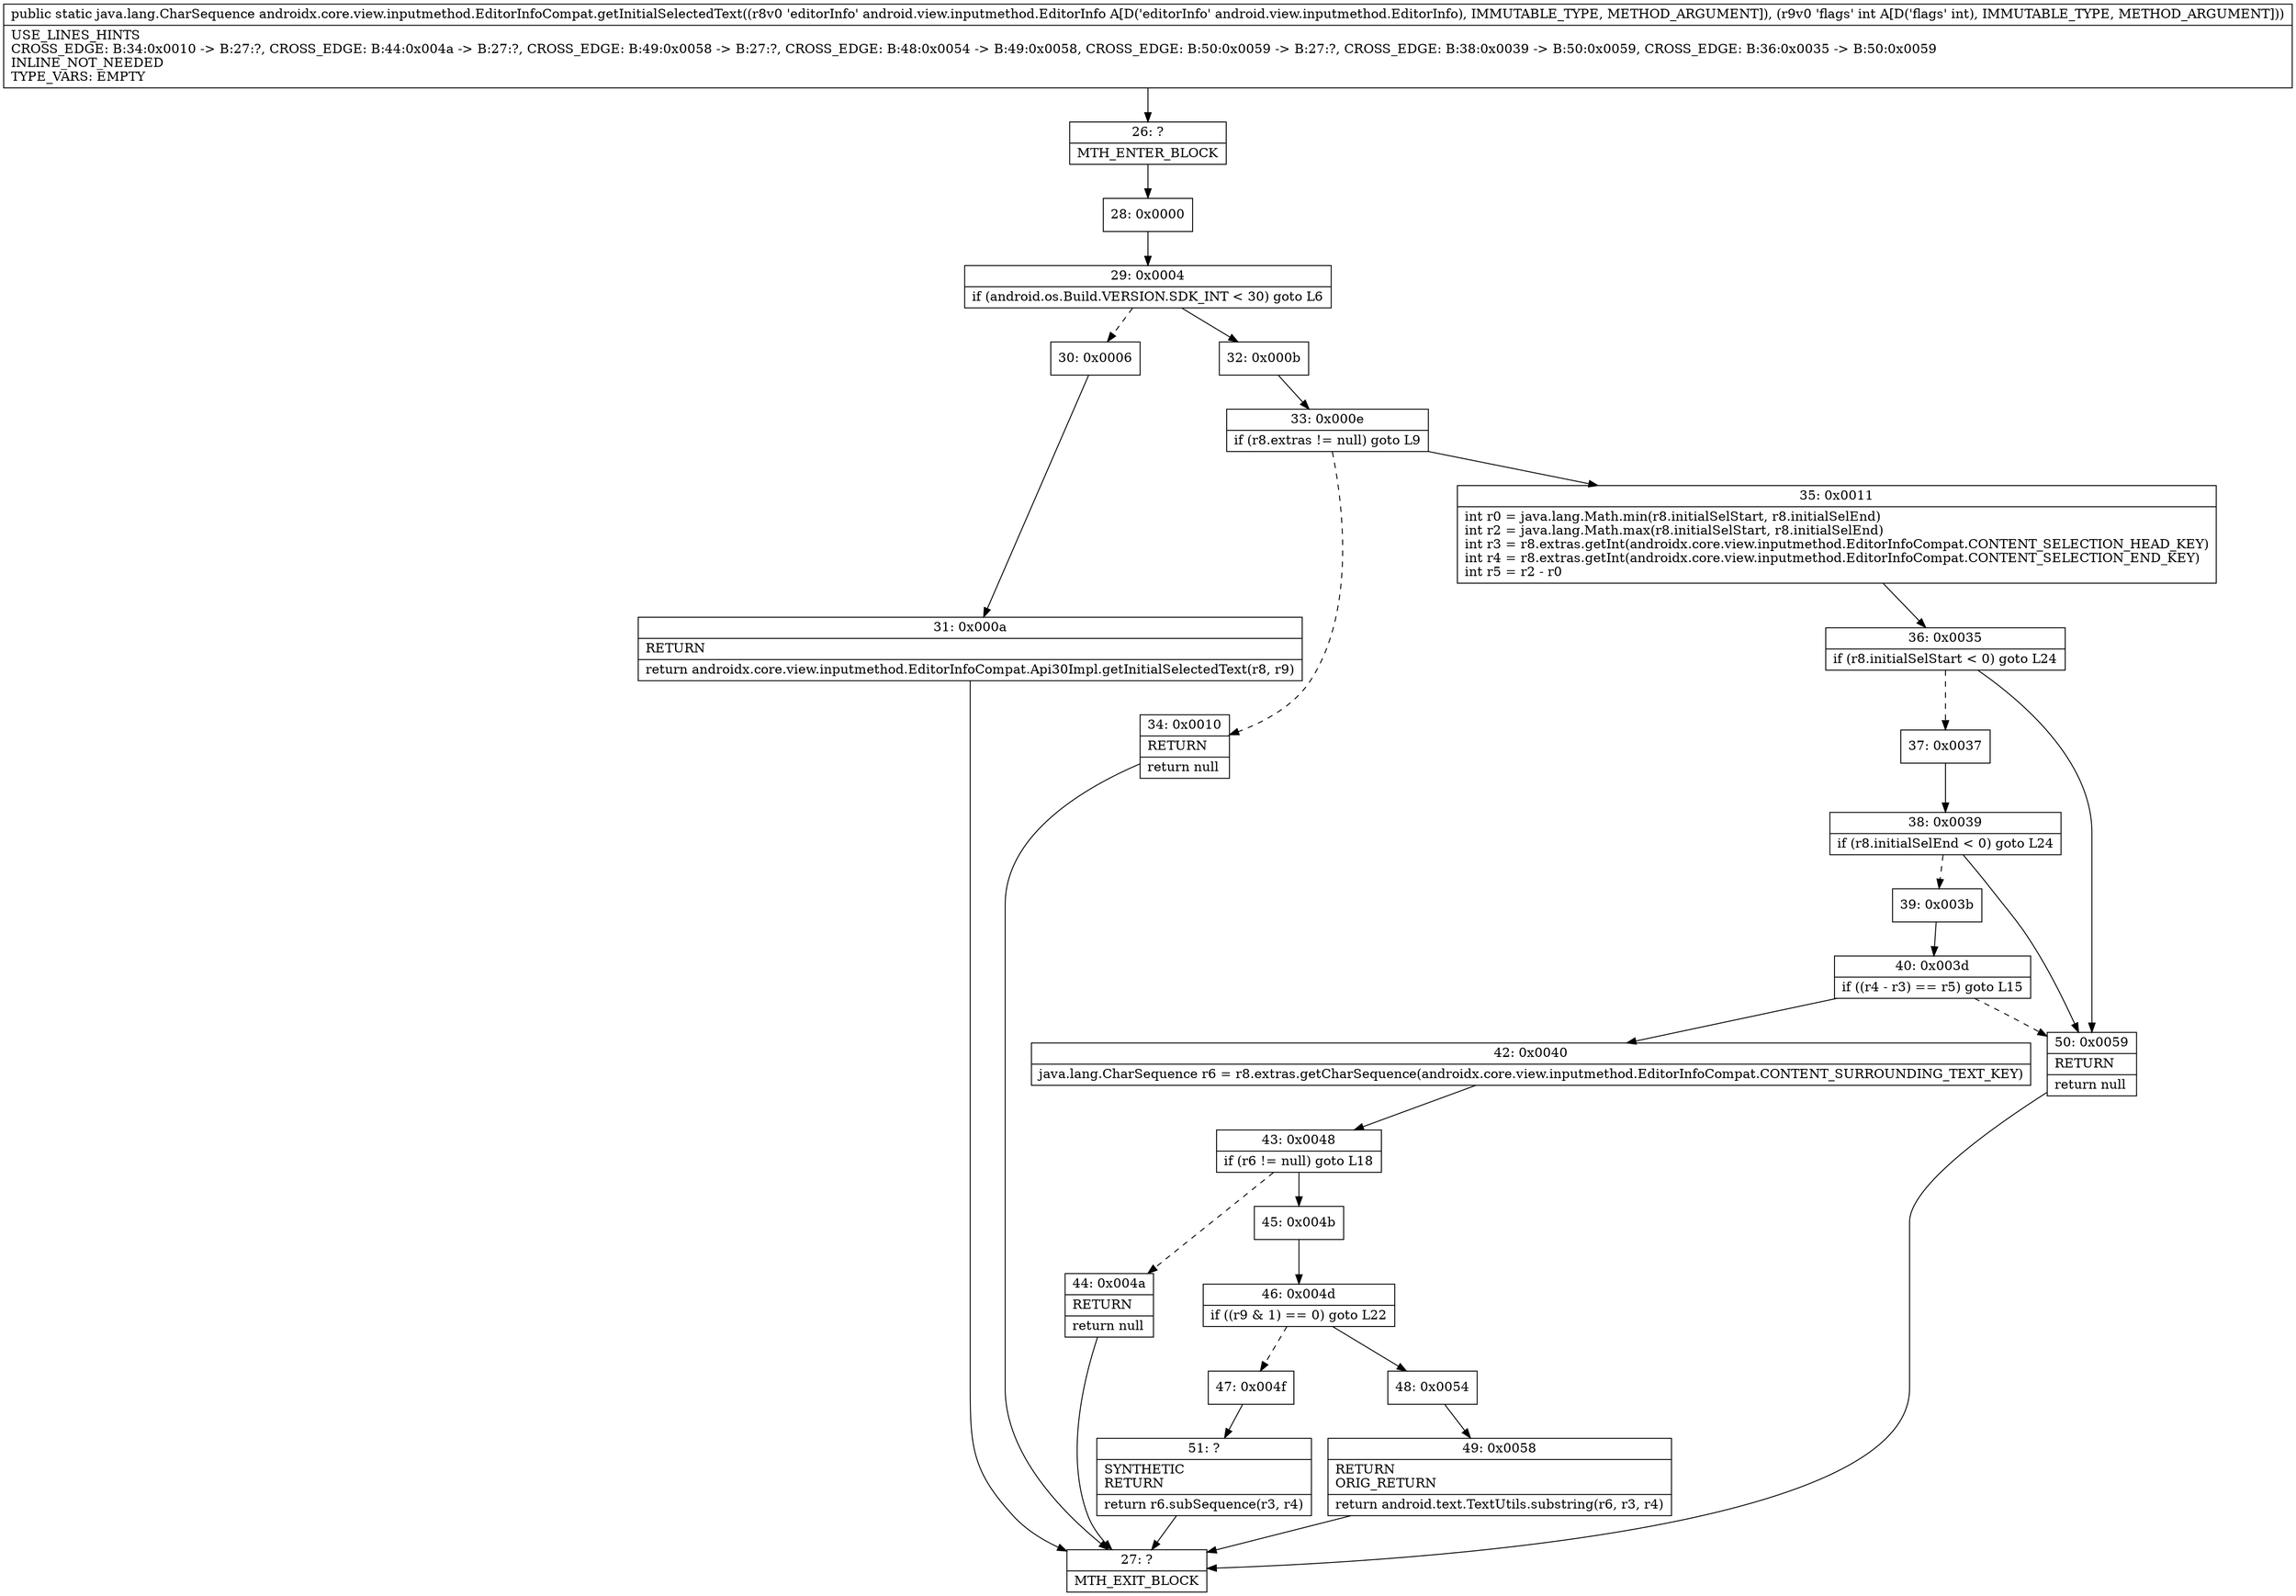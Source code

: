 digraph "CFG forandroidx.core.view.inputmethod.EditorInfoCompat.getInitialSelectedText(Landroid\/view\/inputmethod\/EditorInfo;I)Ljava\/lang\/CharSequence;" {
Node_26 [shape=record,label="{26\:\ ?|MTH_ENTER_BLOCK\l}"];
Node_28 [shape=record,label="{28\:\ 0x0000}"];
Node_29 [shape=record,label="{29\:\ 0x0004|if (android.os.Build.VERSION.SDK_INT \< 30) goto L6\l}"];
Node_30 [shape=record,label="{30\:\ 0x0006}"];
Node_31 [shape=record,label="{31\:\ 0x000a|RETURN\l|return androidx.core.view.inputmethod.EditorInfoCompat.Api30Impl.getInitialSelectedText(r8, r9)\l}"];
Node_27 [shape=record,label="{27\:\ ?|MTH_EXIT_BLOCK\l}"];
Node_32 [shape=record,label="{32\:\ 0x000b}"];
Node_33 [shape=record,label="{33\:\ 0x000e|if (r8.extras != null) goto L9\l}"];
Node_34 [shape=record,label="{34\:\ 0x0010|RETURN\l|return null\l}"];
Node_35 [shape=record,label="{35\:\ 0x0011|int r0 = java.lang.Math.min(r8.initialSelStart, r8.initialSelEnd)\lint r2 = java.lang.Math.max(r8.initialSelStart, r8.initialSelEnd)\lint r3 = r8.extras.getInt(androidx.core.view.inputmethod.EditorInfoCompat.CONTENT_SELECTION_HEAD_KEY)\lint r4 = r8.extras.getInt(androidx.core.view.inputmethod.EditorInfoCompat.CONTENT_SELECTION_END_KEY)\lint r5 = r2 \- r0\l}"];
Node_36 [shape=record,label="{36\:\ 0x0035|if (r8.initialSelStart \< 0) goto L24\l}"];
Node_37 [shape=record,label="{37\:\ 0x0037}"];
Node_38 [shape=record,label="{38\:\ 0x0039|if (r8.initialSelEnd \< 0) goto L24\l}"];
Node_39 [shape=record,label="{39\:\ 0x003b}"];
Node_40 [shape=record,label="{40\:\ 0x003d|if ((r4 \- r3) == r5) goto L15\l}"];
Node_42 [shape=record,label="{42\:\ 0x0040|java.lang.CharSequence r6 = r8.extras.getCharSequence(androidx.core.view.inputmethod.EditorInfoCompat.CONTENT_SURROUNDING_TEXT_KEY)\l}"];
Node_43 [shape=record,label="{43\:\ 0x0048|if (r6 != null) goto L18\l}"];
Node_44 [shape=record,label="{44\:\ 0x004a|RETURN\l|return null\l}"];
Node_45 [shape=record,label="{45\:\ 0x004b}"];
Node_46 [shape=record,label="{46\:\ 0x004d|if ((r9 & 1) == 0) goto L22\l}"];
Node_47 [shape=record,label="{47\:\ 0x004f}"];
Node_51 [shape=record,label="{51\:\ ?|SYNTHETIC\lRETURN\l|return r6.subSequence(r3, r4)\l}"];
Node_48 [shape=record,label="{48\:\ 0x0054}"];
Node_49 [shape=record,label="{49\:\ 0x0058|RETURN\lORIG_RETURN\l|return android.text.TextUtils.substring(r6, r3, r4)\l}"];
Node_50 [shape=record,label="{50\:\ 0x0059|RETURN\l|return null\l}"];
MethodNode[shape=record,label="{public static java.lang.CharSequence androidx.core.view.inputmethod.EditorInfoCompat.getInitialSelectedText((r8v0 'editorInfo' android.view.inputmethod.EditorInfo A[D('editorInfo' android.view.inputmethod.EditorInfo), IMMUTABLE_TYPE, METHOD_ARGUMENT]), (r9v0 'flags' int A[D('flags' int), IMMUTABLE_TYPE, METHOD_ARGUMENT]))  | USE_LINES_HINTS\lCROSS_EDGE: B:34:0x0010 \-\> B:27:?, CROSS_EDGE: B:44:0x004a \-\> B:27:?, CROSS_EDGE: B:49:0x0058 \-\> B:27:?, CROSS_EDGE: B:48:0x0054 \-\> B:49:0x0058, CROSS_EDGE: B:50:0x0059 \-\> B:27:?, CROSS_EDGE: B:38:0x0039 \-\> B:50:0x0059, CROSS_EDGE: B:36:0x0035 \-\> B:50:0x0059\lINLINE_NOT_NEEDED\lTYPE_VARS: EMPTY\l}"];
MethodNode -> Node_26;Node_26 -> Node_28;
Node_28 -> Node_29;
Node_29 -> Node_30[style=dashed];
Node_29 -> Node_32;
Node_30 -> Node_31;
Node_31 -> Node_27;
Node_32 -> Node_33;
Node_33 -> Node_34[style=dashed];
Node_33 -> Node_35;
Node_34 -> Node_27;
Node_35 -> Node_36;
Node_36 -> Node_37[style=dashed];
Node_36 -> Node_50;
Node_37 -> Node_38;
Node_38 -> Node_39[style=dashed];
Node_38 -> Node_50;
Node_39 -> Node_40;
Node_40 -> Node_42;
Node_40 -> Node_50[style=dashed];
Node_42 -> Node_43;
Node_43 -> Node_44[style=dashed];
Node_43 -> Node_45;
Node_44 -> Node_27;
Node_45 -> Node_46;
Node_46 -> Node_47[style=dashed];
Node_46 -> Node_48;
Node_47 -> Node_51;
Node_51 -> Node_27;
Node_48 -> Node_49;
Node_49 -> Node_27;
Node_50 -> Node_27;
}

